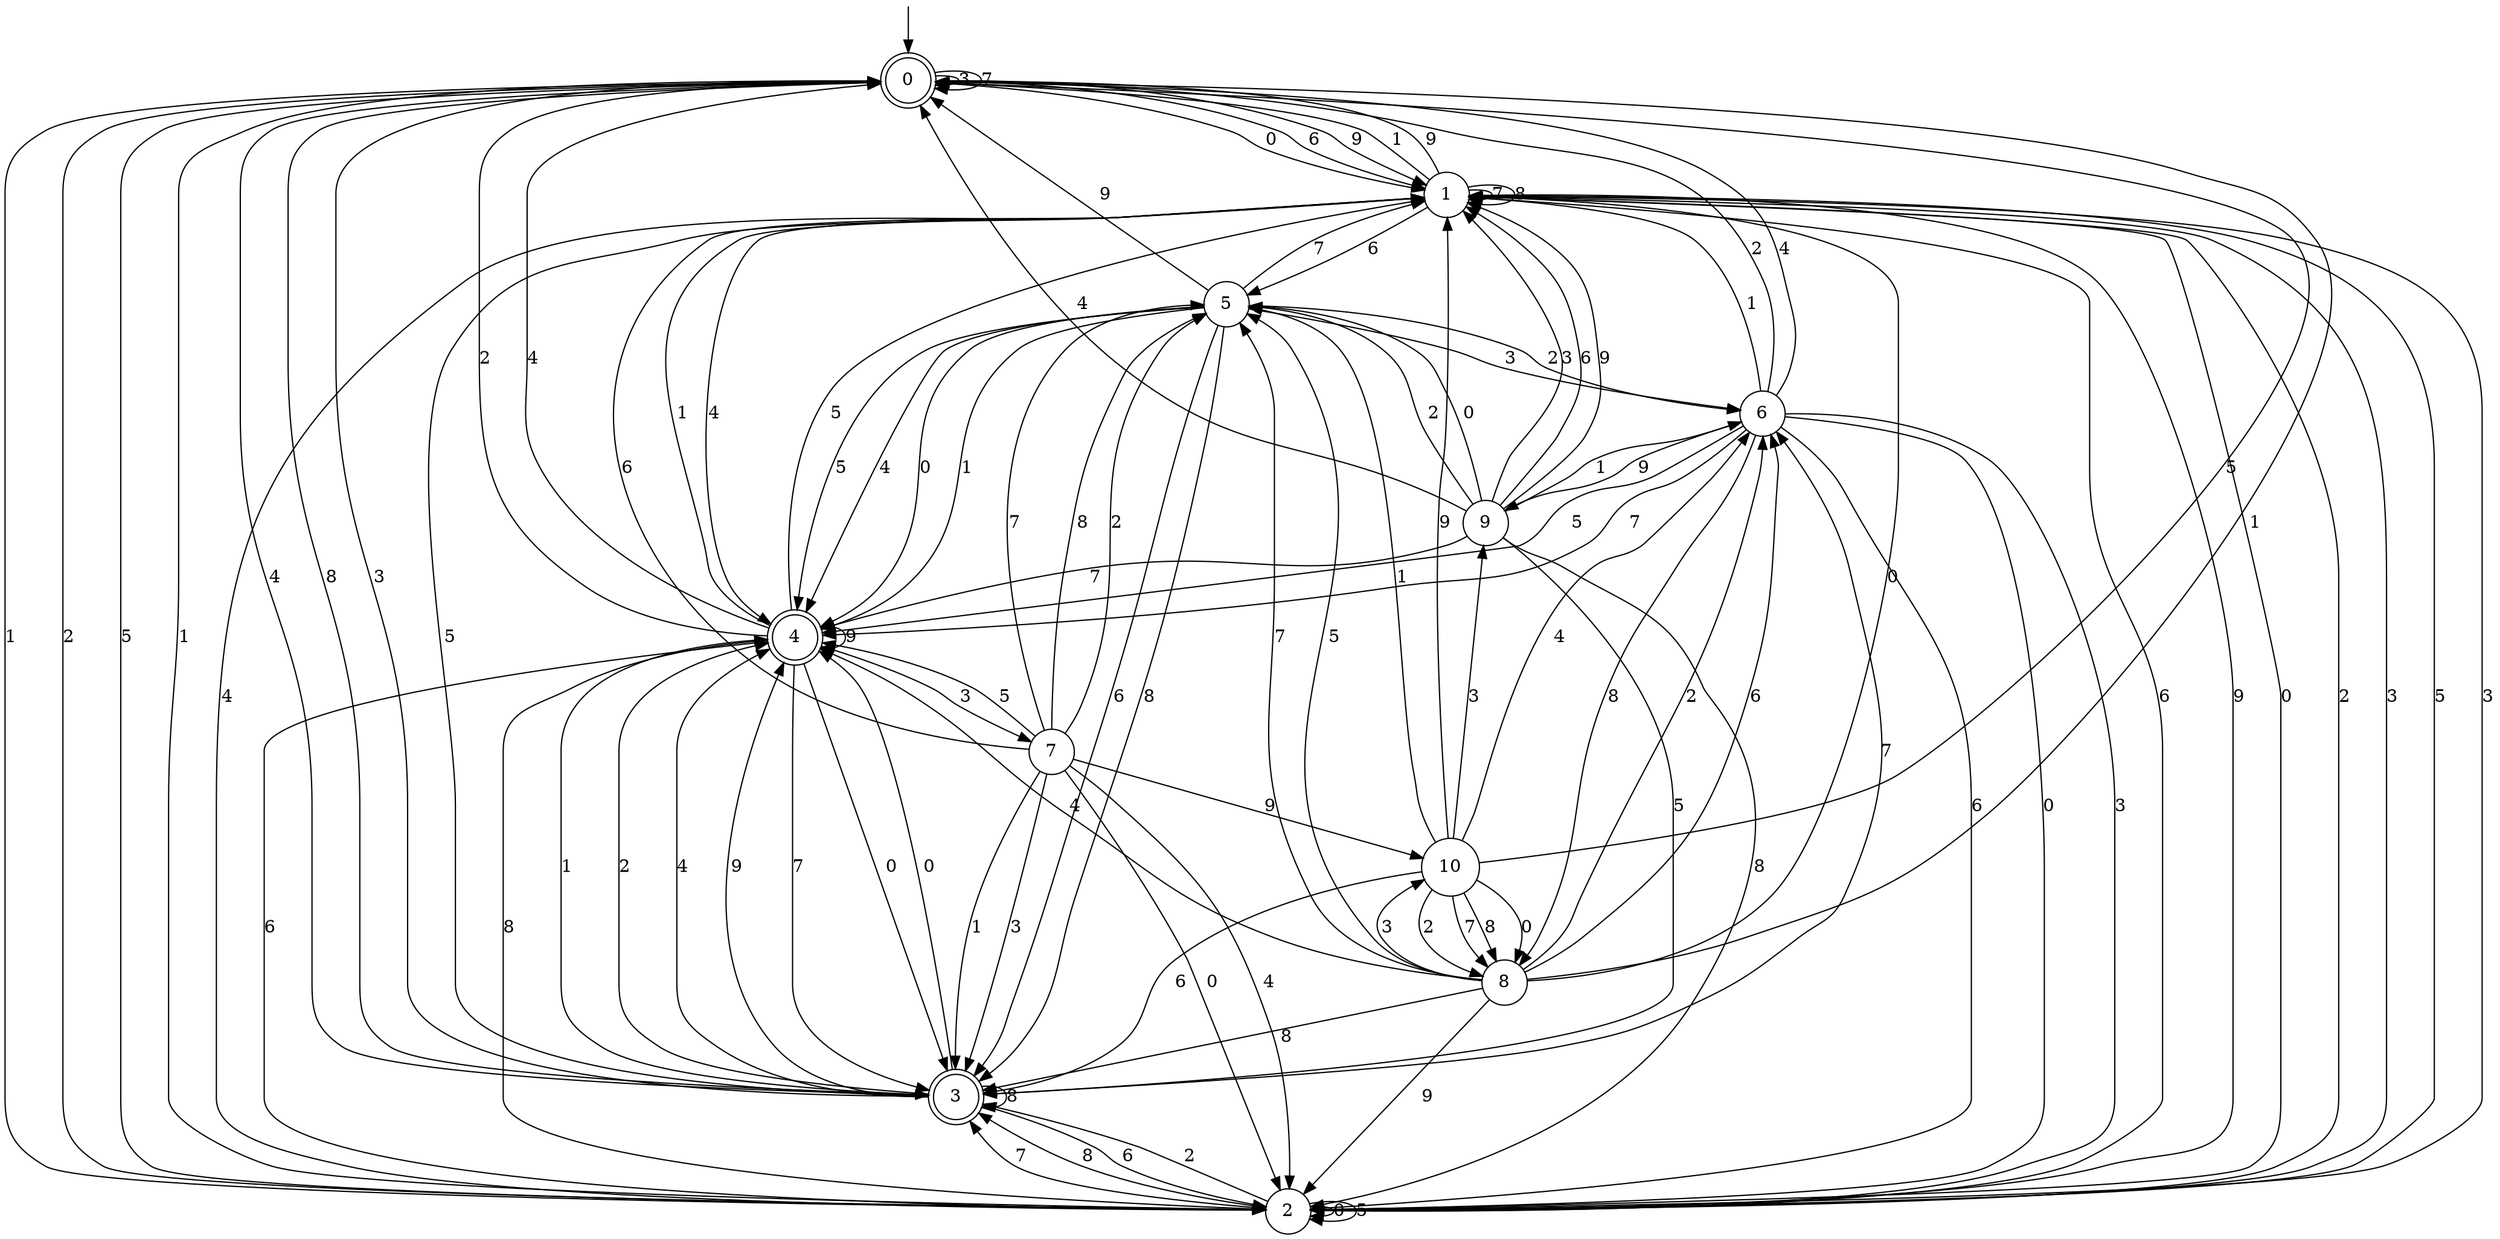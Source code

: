 digraph g {

	s0 [shape="doublecircle" label="0"];
	s1 [shape="circle" label="1"];
	s2 [shape="circle" label="2"];
	s3 [shape="doublecircle" label="3"];
	s4 [shape="doublecircle" label="4"];
	s5 [shape="circle" label="5"];
	s6 [shape="circle" label="6"];
	s7 [shape="circle" label="7"];
	s8 [shape="circle" label="8"];
	s9 [shape="circle" label="9"];
	s10 [shape="circle" label="10"];
	s0 -> s1 [label="0"];
	s0 -> s2 [label="1"];
	s0 -> s2 [label="2"];
	s0 -> s0 [label="3"];
	s0 -> s3 [label="4"];
	s0 -> s2 [label="5"];
	s0 -> s1 [label="6"];
	s0 -> s0 [label="7"];
	s0 -> s3 [label="8"];
	s0 -> s1 [label="9"];
	s1 -> s2 [label="0"];
	s1 -> s0 [label="1"];
	s1 -> s2 [label="2"];
	s1 -> s2 [label="3"];
	s1 -> s4 [label="4"];
	s1 -> s2 [label="5"];
	s1 -> s5 [label="6"];
	s1 -> s1 [label="7"];
	s1 -> s1 [label="8"];
	s1 -> s0 [label="9"];
	s2 -> s2 [label="0"];
	s2 -> s0 [label="1"];
	s2 -> s3 [label="2"];
	s2 -> s1 [label="3"];
	s2 -> s1 [label="4"];
	s2 -> s2 [label="5"];
	s2 -> s1 [label="6"];
	s2 -> s3 [label="7"];
	s2 -> s3 [label="8"];
	s2 -> s1 [label="9"];
	s3 -> s4 [label="0"];
	s3 -> s4 [label="1"];
	s3 -> s4 [label="2"];
	s3 -> s0 [label="3"];
	s3 -> s4 [label="4"];
	s3 -> s1 [label="5"];
	s3 -> s2 [label="6"];
	s3 -> s6 [label="7"];
	s3 -> s3 [label="8"];
	s3 -> s4 [label="9"];
	s4 -> s3 [label="0"];
	s4 -> s1 [label="1"];
	s4 -> s0 [label="2"];
	s4 -> s7 [label="3"];
	s4 -> s0 [label="4"];
	s4 -> s1 [label="5"];
	s4 -> s2 [label="6"];
	s4 -> s3 [label="7"];
	s4 -> s2 [label="8"];
	s4 -> s4 [label="9"];
	s5 -> s4 [label="0"];
	s5 -> s4 [label="1"];
	s5 -> s6 [label="2"];
	s5 -> s6 [label="3"];
	s5 -> s4 [label="4"];
	s5 -> s4 [label="5"];
	s5 -> s3 [label="6"];
	s5 -> s1 [label="7"];
	s5 -> s3 [label="8"];
	s5 -> s0 [label="9"];
	s6 -> s2 [label="0"];
	s6 -> s1 [label="1"];
	s6 -> s0 [label="2"];
	s6 -> s2 [label="3"];
	s6 -> s0 [label="4"];
	s6 -> s4 [label="5"];
	s6 -> s2 [label="6"];
	s6 -> s4 [label="7"];
	s6 -> s8 [label="8"];
	s6 -> s9 [label="9"];
	s7 -> s2 [label="0"];
	s7 -> s3 [label="1"];
	s7 -> s5 [label="2"];
	s7 -> s3 [label="3"];
	s7 -> s2 [label="4"];
	s7 -> s4 [label="5"];
	s7 -> s1 [label="6"];
	s7 -> s5 [label="7"];
	s7 -> s5 [label="8"];
	s7 -> s10 [label="9"];
	s8 -> s1 [label="0"];
	s8 -> s0 [label="1"];
	s8 -> s6 [label="2"];
	s8 -> s10 [label="3"];
	s8 -> s4 [label="4"];
	s8 -> s5 [label="5"];
	s8 -> s6 [label="6"];
	s8 -> s5 [label="7"];
	s8 -> s3 [label="8"];
	s8 -> s2 [label="9"];
	s9 -> s5 [label="0"];
	s9 -> s6 [label="1"];
	s9 -> s5 [label="2"];
	s9 -> s1 [label="3"];
	s9 -> s0 [label="4"];
	s9 -> s3 [label="5"];
	s9 -> s1 [label="6"];
	s9 -> s4 [label="7"];
	s9 -> s2 [label="8"];
	s9 -> s1 [label="9"];
	s10 -> s8 [label="0"];
	s10 -> s5 [label="1"];
	s10 -> s8 [label="2"];
	s10 -> s9 [label="3"];
	s10 -> s6 [label="4"];
	s10 -> s0 [label="5"];
	s10 -> s3 [label="6"];
	s10 -> s8 [label="7"];
	s10 -> s8 [label="8"];
	s10 -> s1 [label="9"];

__start0 [label="" shape="none" width="0" height="0"];
__start0 -> s0;

}
